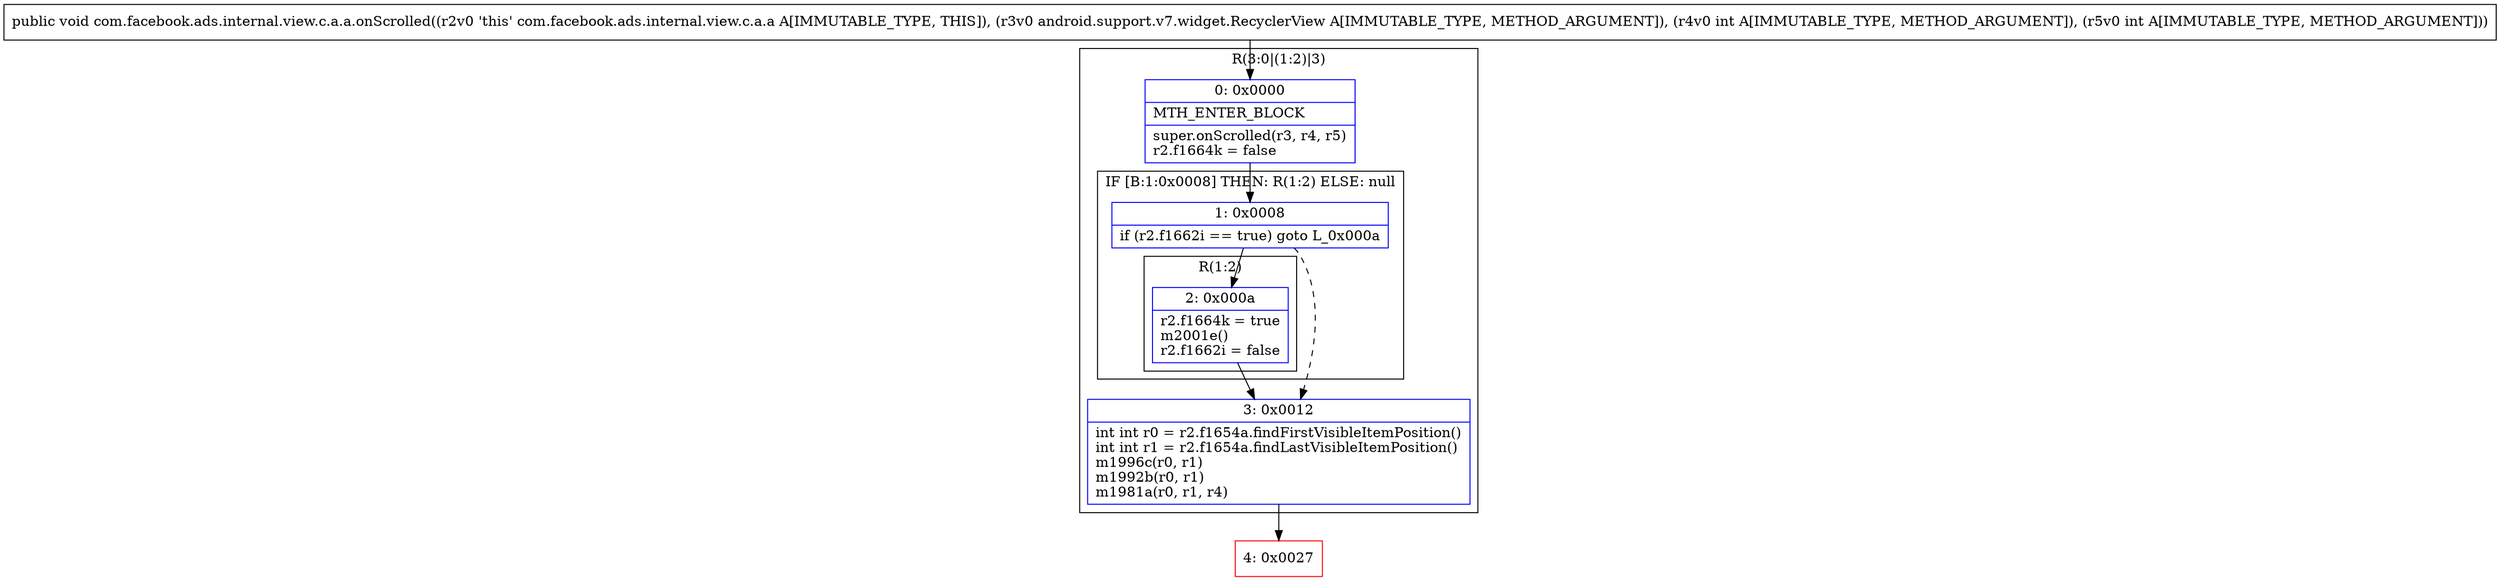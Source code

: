 digraph "CFG forcom.facebook.ads.internal.view.c.a.a.onScrolled(Landroid\/support\/v7\/widget\/RecyclerView;II)V" {
subgraph cluster_Region_92782708 {
label = "R(3:0|(1:2)|3)";
node [shape=record,color=blue];
Node_0 [shape=record,label="{0\:\ 0x0000|MTH_ENTER_BLOCK\l|super.onScrolled(r3, r4, r5)\lr2.f1664k = false\l}"];
subgraph cluster_IfRegion_686864599 {
label = "IF [B:1:0x0008] THEN: R(1:2) ELSE: null";
node [shape=record,color=blue];
Node_1 [shape=record,label="{1\:\ 0x0008|if (r2.f1662i == true) goto L_0x000a\l}"];
subgraph cluster_Region_524090391 {
label = "R(1:2)";
node [shape=record,color=blue];
Node_2 [shape=record,label="{2\:\ 0x000a|r2.f1664k = true\lm2001e()\lr2.f1662i = false\l}"];
}
}
Node_3 [shape=record,label="{3\:\ 0x0012|int int r0 = r2.f1654a.findFirstVisibleItemPosition()\lint int r1 = r2.f1654a.findLastVisibleItemPosition()\lm1996c(r0, r1)\lm1992b(r0, r1)\lm1981a(r0, r1, r4)\l}"];
}
Node_4 [shape=record,color=red,label="{4\:\ 0x0027}"];
MethodNode[shape=record,label="{public void com.facebook.ads.internal.view.c.a.a.onScrolled((r2v0 'this' com.facebook.ads.internal.view.c.a.a A[IMMUTABLE_TYPE, THIS]), (r3v0 android.support.v7.widget.RecyclerView A[IMMUTABLE_TYPE, METHOD_ARGUMENT]), (r4v0 int A[IMMUTABLE_TYPE, METHOD_ARGUMENT]), (r5v0 int A[IMMUTABLE_TYPE, METHOD_ARGUMENT])) }"];
MethodNode -> Node_0;
Node_0 -> Node_1;
Node_1 -> Node_2;
Node_1 -> Node_3[style=dashed];
Node_2 -> Node_3;
Node_3 -> Node_4;
}

